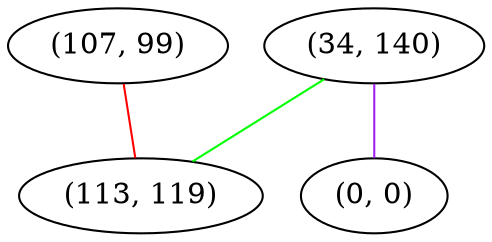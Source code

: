 graph "" {
"(107, 99)";
"(34, 140)";
"(0, 0)";
"(113, 119)";
"(107, 99)" -- "(113, 119)"  [color=red, key=0, weight=1];
"(34, 140)" -- "(0, 0)"  [color=purple, key=0, weight=4];
"(34, 140)" -- "(113, 119)"  [color=green, key=0, weight=2];
}
